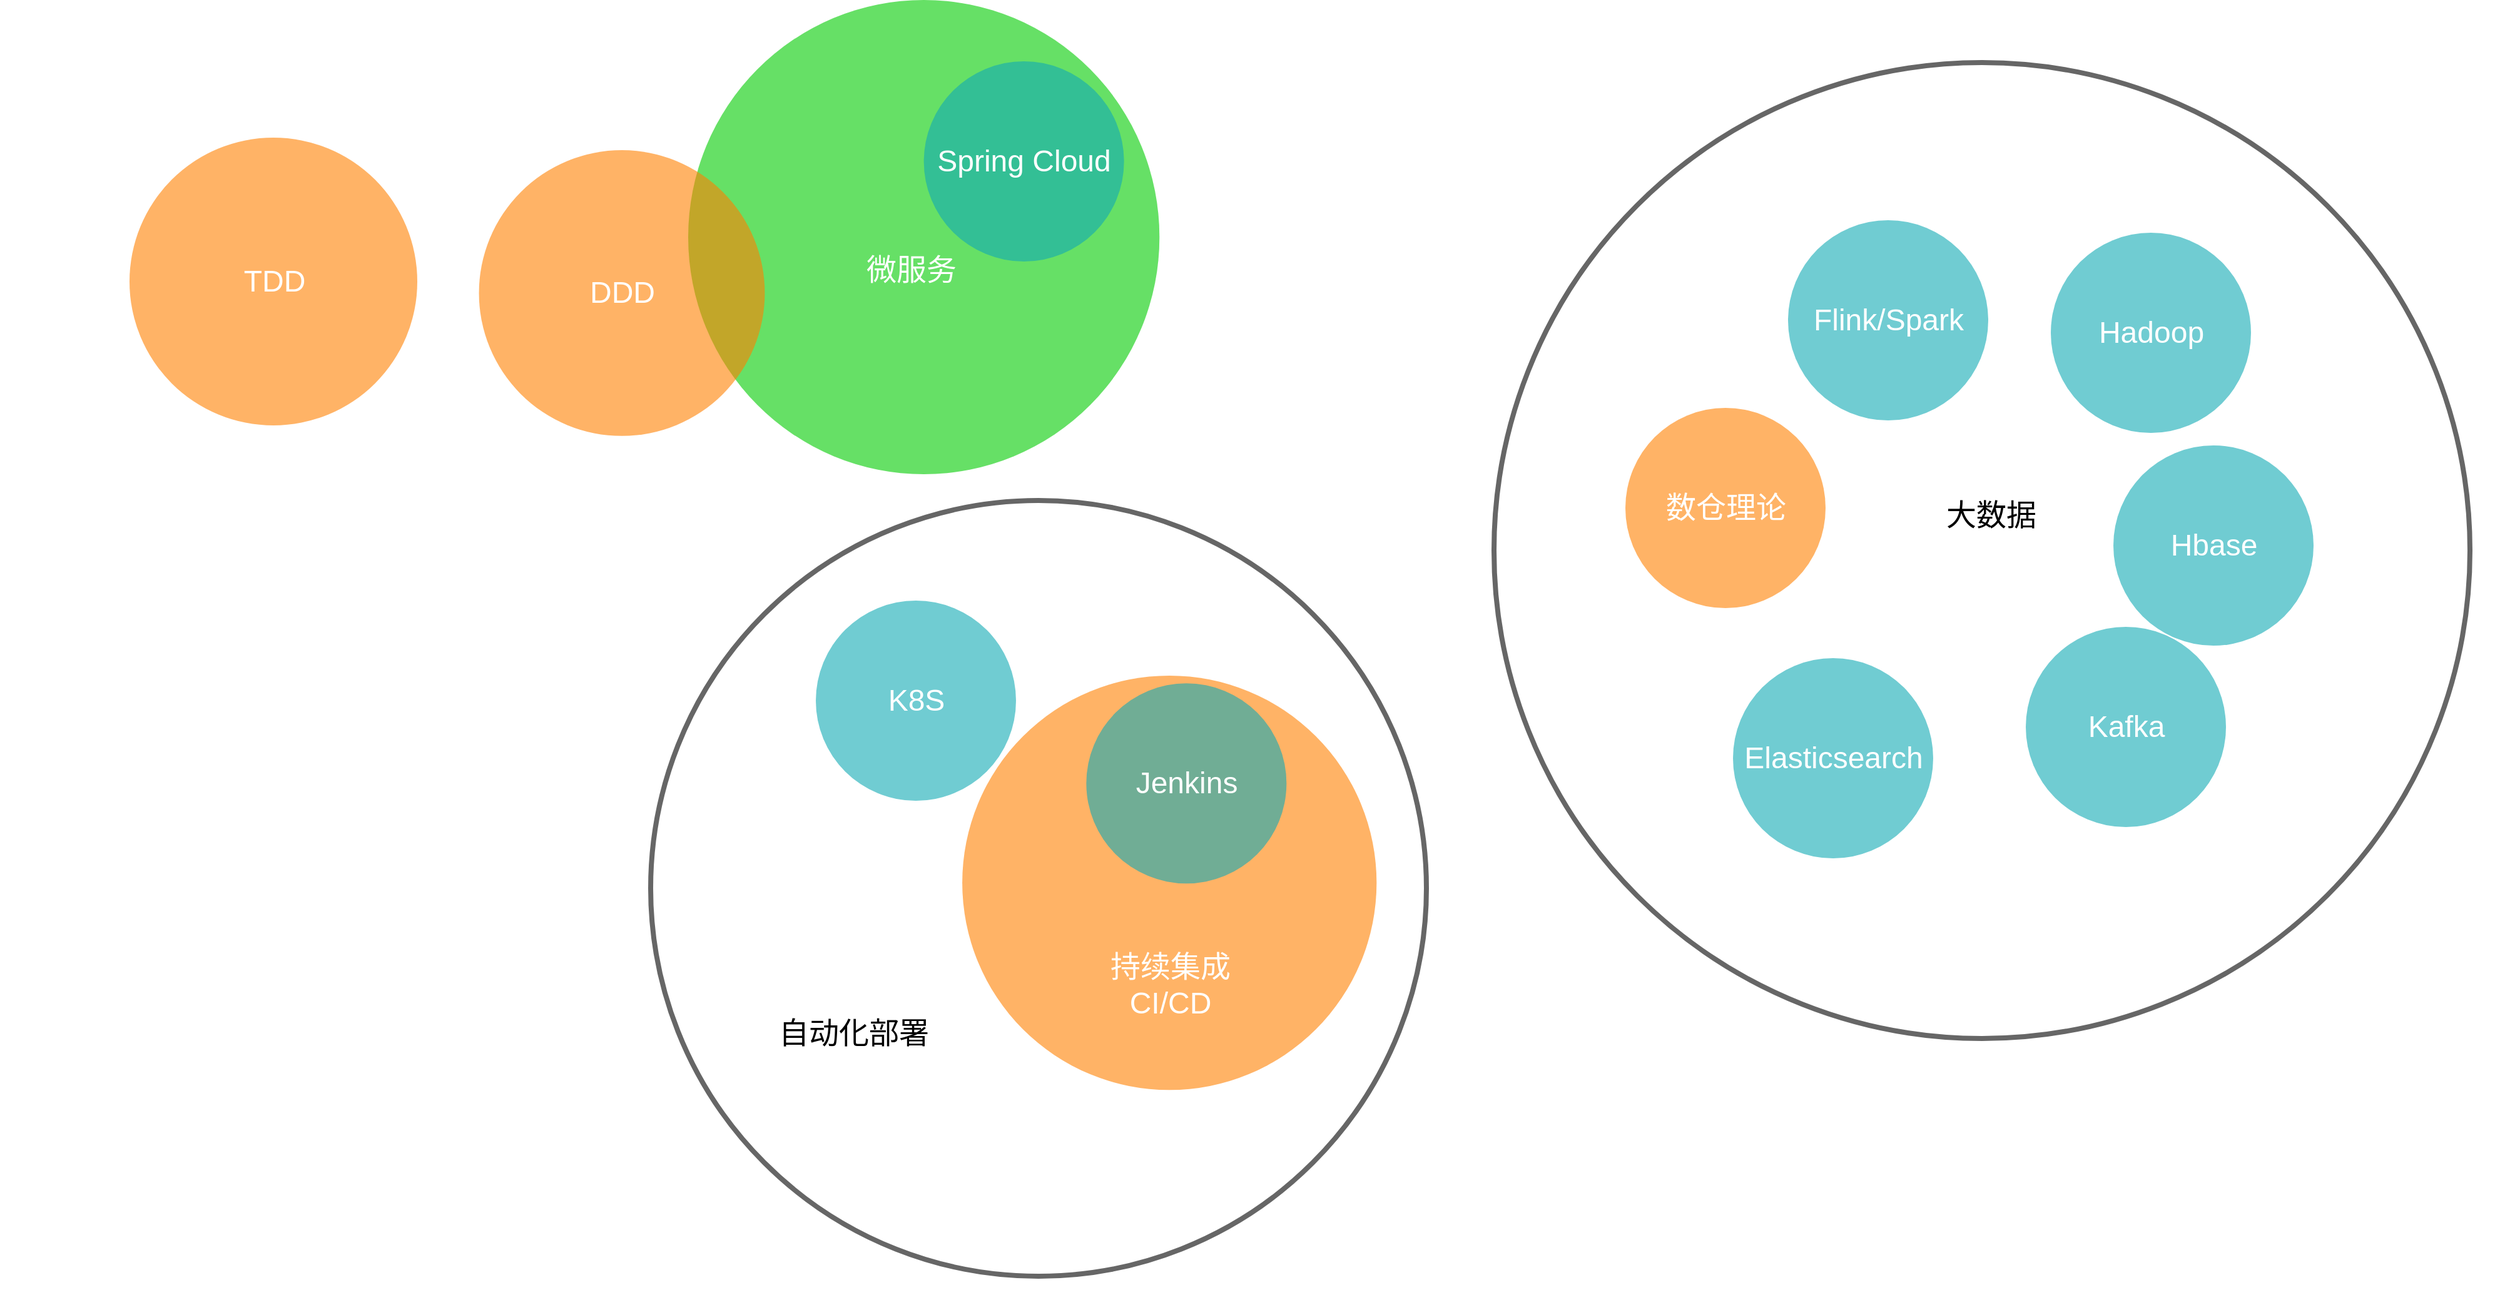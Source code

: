 <mxfile version="12.8.8" type="github">
  <diagram id="YguLnfkQG6liReOPlqBq" name="第 1 页">
    <mxGraphModel dx="3226" dy="2095" grid="1" gridSize="10" guides="1" tooltips="1" connect="1" arrows="1" fold="1" page="1" pageScale="1" pageWidth="827" pageHeight="1169" math="0" shadow="0">
      <root>
        <mxCell id="zzVsezNJESSriw6hliC2-0" />
        <mxCell id="zzVsezNJESSriw6hliC2-1" parent="zzVsezNJESSriw6hliC2-0" />
        <mxCell id="iRJmdEVSlf2xV_HENHgT-5" value="" style="ellipse;fillColor=none;opacity=60;strokeColor=#000000;html=1;fontColor=#FFFFFF;aspect=fixed;strokeWidth=4;" vertex="1" parent="zzVsezNJESSriw6hliC2-1">
          <mxGeometry x="114" y="20" width="780" height="780" as="geometry" />
        </mxCell>
        <mxCell id="n1EONHTixltMgKwFgd6H-4" value="Revolution" style="text;fontSize=24;align=center;verticalAlign=middle;html=1;fontColor=#FFFFFF;" vertex="1" parent="zzVsezNJESSriw6hliC2-1">
          <mxGeometry x="540" y="320" width="190" height="70" as="geometry" />
        </mxCell>
        <mxCell id="n1EONHTixltMgKwFgd6H-6" value="Military" style="text;align=center;html=1;fontColor=#FFFFFF;fontSize=16;" vertex="1" parent="zzVsezNJESSriw6hliC2-1">
          <mxGeometry x="410" y="290" width="40" height="40" as="geometry" />
        </mxCell>
        <mxCell id="n1EONHTixltMgKwFgd6H-7" value="Conflict" style="text;align=center;html=1;fontColor=#FFFFFF;fontSize=16;" vertex="1" parent="zzVsezNJESSriw6hliC2-1">
          <mxGeometry x="290" y="510" width="40" height="40" as="geometry" />
        </mxCell>
        <mxCell id="n1EONHTixltMgKwFgd6H-8" value="Chaos" style="text;align=center;html=1;fontColor=#FFFFFF;fontSize=16;" vertex="1" parent="zzVsezNJESSriw6hliC2-1">
          <mxGeometry x="540" y="510" width="40" height="40" as="geometry" />
        </mxCell>
        <mxCell id="n1EONHTixltMgKwFgd6H-9" value="Balance" style="text;align=center;html=1;fontColor=#FFFFFF;fontSize=16;" vertex="1" parent="zzVsezNJESSriw6hliC2-1">
          <mxGeometry x="410" y="440" width="40" height="40" as="geometry" />
        </mxCell>
        <mxCell id="n1EONHTixltMgKwFgd6H-52" value="" style="group" vertex="1" connectable="0" parent="zzVsezNJESSriw6hliC2-1">
          <mxGeometry x="-530" y="400" width="746.36" height="600" as="geometry" />
        </mxCell>
        <mxCell id="n1EONHTixltMgKwFgd6H-40" value="" style="ellipse;fillColor=none;opacity=60;strokeColor=#000000;html=1;fontColor=#FFFFFF;aspect=fixed;strokeWidth=4;" vertex="1" parent="n1EONHTixltMgKwFgd6H-52">
          <mxGeometry x="-30" y="-30" width="620" height="620" as="geometry" />
        </mxCell>
        <mxCell id="n1EONHTixltMgKwFgd6H-49" value="" style="group" vertex="1" connectable="0" parent="n1EONHTixltMgKwFgd6H-52">
          <mxGeometry x="30" y="50" width="304" height="160" as="geometry" />
        </mxCell>
        <mxCell id="n1EONHTixltMgKwFgd6H-19" value="" style="ellipse;fillColor=#12AAB5;opacity=60;strokeColor=none;html=1;fontColor=#FFFFFF;aspect=fixed;" vertex="1" parent="n1EONHTixltMgKwFgd6H-49">
          <mxGeometry x="72" width="160" height="160" as="geometry" />
        </mxCell>
        <mxCell id="n1EONHTixltMgKwFgd6H-20" value="K8S" style="text;fontSize=24;align=center;verticalAlign=middle;html=1;fontColor=#FFFFFF;" vertex="1" parent="n1EONHTixltMgKwFgd6H-49">
          <mxGeometry y="24" width="304" height="112" as="geometry" />
        </mxCell>
        <mxCell id="n1EONHTixltMgKwFgd6H-44" value="" style="group" vertex="1" connectable="0" parent="n1EONHTixltMgKwFgd6H-52">
          <mxGeometry x="70" y="110" width="676.36" height="421.13" as="geometry" />
        </mxCell>
        <mxCell id="n1EONHTixltMgKwFgd6H-16" value="" style="ellipse;fillColor=#FF8000;opacity=60;strokeColor=none;html=1;fontColor=#FFFFFF;aspect=fixed;" vertex="1" parent="n1EONHTixltMgKwFgd6H-44">
          <mxGeometry x="149.049" width="331.126" height="331.126" as="geometry" />
        </mxCell>
        <mxCell id="n1EONHTixltMgKwFgd6H-17" value="持续集成&lt;br&gt;CI/CD" style="text;fontSize=24;align=center;verticalAlign=middle;html=1;fontColor=#FFFFFF;" vertex="1" parent="n1EONHTixltMgKwFgd6H-44">
          <mxGeometry x="-4.48" y="131.128" width="638.18" height="231.791" as="geometry" />
        </mxCell>
        <mxCell id="iRJmdEVSlf2xV_HENHgT-30" value="" style="group" vertex="1" connectable="0" parent="n1EONHTixltMgKwFgd6H-44">
          <mxGeometry x="176.17" y="6.13" width="304" height="160" as="geometry" />
        </mxCell>
        <mxCell id="n1EONHTixltMgKwFgd6H-38" value="" style="ellipse;fillColor=#12AAB5;opacity=60;strokeColor=none;html=1;fontColor=#FFFFFF;aspect=fixed;" vertex="1" parent="iRJmdEVSlf2xV_HENHgT-30">
          <mxGeometry x="72" width="160" height="160" as="geometry" />
        </mxCell>
        <mxCell id="n1EONHTixltMgKwFgd6H-39" value="Jenkins" style="text;fontSize=24;align=center;verticalAlign=middle;html=1;fontColor=#FFFFFF;" vertex="1" parent="iRJmdEVSlf2xV_HENHgT-30">
          <mxGeometry y="24" width="304" height="112" as="geometry" />
        </mxCell>
        <mxCell id="n1EONHTixltMgKwFgd6H-51" value="&lt;font color=&quot;#000000&quot;&gt;自动化部署&lt;/font&gt;" style="text;fontSize=24;align=center;verticalAlign=middle;html=1;fontColor=#FFFFFF;" vertex="1" parent="n1EONHTixltMgKwFgd6H-44">
          <mxGeometry x="-90" y="230" width="304" height="112" as="geometry" />
        </mxCell>
        <mxCell id="n1EONHTixltMgKwFgd6H-53" value="" style="group" vertex="1" connectable="0" parent="zzVsezNJESSriw6hliC2-1">
          <mxGeometry x="-530" y="-30" width="420.32" height="379" as="geometry" />
        </mxCell>
        <mxCell id="n1EONHTixltMgKwFgd6H-25" value="" style="ellipse;fillColor=#00CC00;opacity=60;strokeColor=none;html=1;fontColor=#FFFFFF;aspect=fixed;" vertex="1" parent="n1EONHTixltMgKwFgd6H-53">
          <mxGeometry width="376.65" height="379" as="geometry" />
        </mxCell>
        <mxCell id="n1EONHTixltMgKwFgd6H-21" value="" style="group" vertex="1" connectable="0" parent="n1EONHTixltMgKwFgd6H-53">
          <mxGeometry x="116.32" y="49" width="304" height="160" as="geometry" />
        </mxCell>
        <mxCell id="n1EONHTixltMgKwFgd6H-22" value="" style="ellipse;fillColor=#12AAB5;opacity=60;strokeColor=none;html=1;fontColor=#FFFFFF;aspect=fixed;" vertex="1" parent="n1EONHTixltMgKwFgd6H-21">
          <mxGeometry x="72" width="160" height="160" as="geometry" />
        </mxCell>
        <mxCell id="n1EONHTixltMgKwFgd6H-23" value="Spring Cloud" style="text;fontSize=24;align=center;verticalAlign=middle;html=1;fontColor=#FFFFFF;" vertex="1" parent="n1EONHTixltMgKwFgd6H-21">
          <mxGeometry y="24" width="304" height="112" as="geometry" />
        </mxCell>
        <mxCell id="n1EONHTixltMgKwFgd6H-26" value="微服务" style="text;fontSize=24;align=center;verticalAlign=middle;html=1;fontColor=#FFFFFF;" vertex="1" parent="n1EONHTixltMgKwFgd6H-53">
          <mxGeometry x="26.32" y="159" width="304" height="113" as="geometry" />
        </mxCell>
        <mxCell id="iRJmdEVSlf2xV_HENHgT-3" value="" style="group" vertex="1" connectable="0" parent="n1EONHTixltMgKwFgd6H-53">
          <mxGeometry x="-270" y="120.0" width="434" height="228.42" as="geometry" />
        </mxCell>
        <mxCell id="n1EONHTixltMgKwFgd6H-1" value="" style="ellipse;fillColor=#FF8000;opacity=60;strokeColor=none;html=1;fontColor=#FFFFFF;aspect=fixed;" vertex="1" parent="iRJmdEVSlf2xV_HENHgT-3">
          <mxGeometry x="102.789" width="228.419" height="228.419" as="geometry" />
        </mxCell>
        <mxCell id="n1EONHTixltMgKwFgd6H-3" value="DDD" style="text;fontSize=24;align=center;verticalAlign=middle;html=1;fontColor=#FFFFFF;" vertex="1" parent="iRJmdEVSlf2xV_HENHgT-3">
          <mxGeometry y="34.263" width="434" height="159.894" as="geometry" />
        </mxCell>
        <mxCell id="iRJmdEVSlf2xV_HENHgT-2" value="" style="group" vertex="1" connectable="0" parent="zzVsezNJESSriw6hliC2-1">
          <mxGeometry x="-1080" y="80" width="437" height="230" as="geometry" />
        </mxCell>
        <mxCell id="n1EONHTixltMgKwFgd6H-12" value="" style="group" vertex="1" connectable="0" parent="iRJmdEVSlf2xV_HENHgT-2">
          <mxGeometry width="437" height="230" as="geometry" />
        </mxCell>
        <mxCell id="n1EONHTixltMgKwFgd6H-13" value="" style="ellipse;fillColor=#FF8000;opacity=60;strokeColor=none;html=1;fontColor=#FFFFFF;aspect=fixed;" vertex="1" parent="n1EONHTixltMgKwFgd6H-12">
          <mxGeometry x="103.5" width="230" height="230" as="geometry" />
        </mxCell>
        <mxCell id="n1EONHTixltMgKwFgd6H-14" value="TDD" style="text;fontSize=24;align=center;verticalAlign=middle;html=1;fontColor=#FFFFFF;" vertex="1" parent="n1EONHTixltMgKwFgd6H-12">
          <mxGeometry y="34.5" width="437" height="161" as="geometry" />
        </mxCell>
        <mxCell id="iRJmdEVSlf2xV_HENHgT-4" value="" style="group" vertex="1" connectable="0" parent="zzVsezNJESSriw6hliC2-1">
          <mxGeometry x="247" y="96" width="670" height="690" as="geometry" />
        </mxCell>
        <mxCell id="iRJmdEVSlf2xV_HENHgT-6" value="" style="group" vertex="1" connectable="0" parent="iRJmdEVSlf2xV_HENHgT-4">
          <mxGeometry x="30" y="50" width="304" height="170" as="geometry" />
        </mxCell>
        <mxCell id="iRJmdEVSlf2xV_HENHgT-7" value="" style="ellipse;fillColor=#12AAB5;opacity=60;strokeColor=none;html=1;fontColor=#FFFFFF;aspect=fixed;" vertex="1" parent="iRJmdEVSlf2xV_HENHgT-6">
          <mxGeometry x="72" width="160" height="160" as="geometry" />
        </mxCell>
        <mxCell id="iRJmdEVSlf2xV_HENHgT-8" value="Flink/Spark" style="text;fontSize=24;align=center;verticalAlign=middle;html=1;fontColor=#FFFFFF;" vertex="1" parent="iRJmdEVSlf2xV_HENHgT-6">
          <mxGeometry y="24" width="304" height="112" as="geometry" />
        </mxCell>
        <mxCell id="iRJmdEVSlf2xV_HENHgT-16" value="" style="group" vertex="1" connectable="0" parent="iRJmdEVSlf2xV_HENHgT-4">
          <mxGeometry x="240" y="60" width="304" height="160" as="geometry" />
        </mxCell>
        <mxCell id="iRJmdEVSlf2xV_HENHgT-10" value="" style="ellipse;fillColor=#12AAB5;opacity=60;strokeColor=none;html=1;fontColor=#FFFFFF;aspect=fixed;" vertex="1" parent="iRJmdEVSlf2xV_HENHgT-16">
          <mxGeometry x="72" width="160" height="160" as="geometry" />
        </mxCell>
        <mxCell id="iRJmdEVSlf2xV_HENHgT-11" value="Hadoop" style="text;fontSize=24;align=center;verticalAlign=middle;html=1;fontColor=#FFFFFF;" vertex="1" parent="iRJmdEVSlf2xV_HENHgT-16">
          <mxGeometry y="24" width="304" height="112" as="geometry" />
        </mxCell>
        <mxCell id="iRJmdEVSlf2xV_HENHgT-17" value="" style="group" vertex="1" connectable="0" parent="iRJmdEVSlf2xV_HENHgT-4">
          <mxGeometry x="290" y="230" width="304" height="160" as="geometry" />
        </mxCell>
        <mxCell id="iRJmdEVSlf2xV_HENHgT-18" value="" style="ellipse;fillColor=#12AAB5;opacity=60;strokeColor=none;html=1;fontColor=#FFFFFF;aspect=fixed;" vertex="1" parent="iRJmdEVSlf2xV_HENHgT-17">
          <mxGeometry x="72" width="160" height="160" as="geometry" />
        </mxCell>
        <mxCell id="iRJmdEVSlf2xV_HENHgT-19" value="Hbase" style="text;fontSize=24;align=center;verticalAlign=middle;html=1;fontColor=#FFFFFF;" vertex="1" parent="iRJmdEVSlf2xV_HENHgT-17">
          <mxGeometry y="24" width="304" height="112" as="geometry" />
        </mxCell>
        <mxCell id="iRJmdEVSlf2xV_HENHgT-23" value="" style="group" vertex="1" connectable="0" parent="iRJmdEVSlf2xV_HENHgT-4">
          <mxGeometry x="220" y="375" width="304" height="160" as="geometry" />
        </mxCell>
        <mxCell id="iRJmdEVSlf2xV_HENHgT-24" value="" style="ellipse;fillColor=#12AAB5;opacity=60;strokeColor=none;html=1;fontColor=#FFFFFF;aspect=fixed;" vertex="1" parent="iRJmdEVSlf2xV_HENHgT-23">
          <mxGeometry x="72" width="160" height="160" as="geometry" />
        </mxCell>
        <mxCell id="iRJmdEVSlf2xV_HENHgT-25" value="Kafka" style="text;fontSize=24;align=center;verticalAlign=middle;html=1;fontColor=#FFFFFF;" vertex="1" parent="iRJmdEVSlf2xV_HENHgT-23">
          <mxGeometry y="24" width="304" height="112" as="geometry" />
        </mxCell>
        <mxCell id="iRJmdEVSlf2xV_HENHgT-20" value="" style="group" vertex="1" connectable="0" parent="iRJmdEVSlf2xV_HENHgT-4">
          <mxGeometry x="-14" y="400" width="304" height="160" as="geometry" />
        </mxCell>
        <mxCell id="iRJmdEVSlf2xV_HENHgT-21" value="" style="ellipse;fillColor=#12AAB5;opacity=60;strokeColor=none;html=1;fontColor=#FFFFFF;aspect=fixed;" vertex="1" parent="iRJmdEVSlf2xV_HENHgT-20">
          <mxGeometry x="72" width="160" height="160" as="geometry" />
        </mxCell>
        <mxCell id="iRJmdEVSlf2xV_HENHgT-22" value="Elasticsearch" style="text;fontSize=24;align=center;verticalAlign=middle;html=1;fontColor=#FFFFFF;" vertex="1" parent="iRJmdEVSlf2xV_HENHgT-20">
          <mxGeometry y="24" width="304" height="112" as="geometry" />
        </mxCell>
        <mxCell id="iRJmdEVSlf2xV_HENHgT-27" value="" style="group" vertex="1" connectable="0" parent="iRJmdEVSlf2xV_HENHgT-4">
          <mxGeometry x="-100" y="200" width="304" height="160" as="geometry" />
        </mxCell>
        <mxCell id="iRJmdEVSlf2xV_HENHgT-28" value="" style="ellipse;fillColor=#FF8000;opacity=60;strokeColor=none;html=1;fontColor=#FFFFFF;aspect=fixed;" vertex="1" parent="iRJmdEVSlf2xV_HENHgT-27">
          <mxGeometry x="72" width="160" height="160" as="geometry" />
        </mxCell>
        <mxCell id="iRJmdEVSlf2xV_HENHgT-29" value="数仓理论" style="text;fontSize=24;align=center;verticalAlign=middle;html=1;fontColor=#FFFFFF;" vertex="1" parent="iRJmdEVSlf2xV_HENHgT-27">
          <mxGeometry y="24" width="304" height="112" as="geometry" />
        </mxCell>
        <mxCell id="iRJmdEVSlf2xV_HENHgT-15" value="&lt;font color=&quot;#000000&quot;&gt;大数据&lt;/font&gt;" style="text;fontSize=24;align=center;verticalAlign=middle;html=1;fontColor=#FFFFFF;" vertex="1" parent="iRJmdEVSlf2xV_HENHgT-4">
          <mxGeometry x="112" y="230" width="304" height="112" as="geometry" />
        </mxCell>
      </root>
    </mxGraphModel>
  </diagram>
</mxfile>
